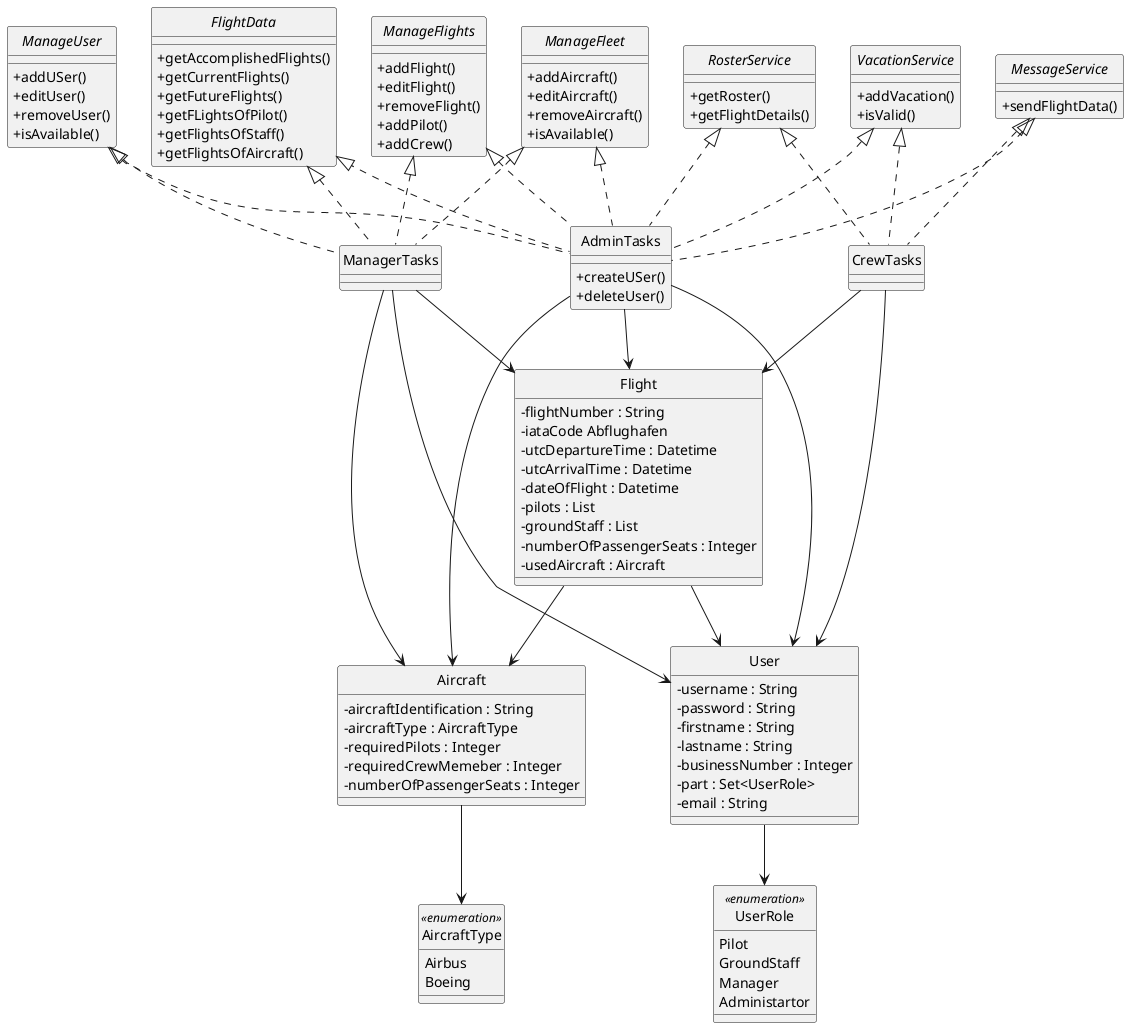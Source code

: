 @startuml
skinparam monochrome true
skinparam classAttributeIconSize 0
skinparam shadowing false
hide circle

class User {
    - username : String
    - password : String
    - firstname : String
    - lastname : String
    - businessNumber : Integer
    - part : Set<UserRole>
    - email : String
}

class UserRole <<enumeration>> {
    Pilot
    GroundStaff
    Manager
    Administartor
}


class Aircraft {
    - aircraftIdentification : String
    - aircraftType : AircraftType
    - requiredPilots : Integer
    - requiredCrewMemeber : Integer
    - numberOfPassengerSeats : Integer
}

class AircraftType <<enumeration>> {
    Airbus
    Boeing
}

class Flight {
    - flightNumber : String
    - iataCode Abflughafen
    - utcDepartureTime : Datetime
    - utcArrivalTime : Datetime
    - dateOfFlight : Datetime
    - pilots : List
    - groundStaff : List
    - numberOfPassengerSeats : Integer
    - usedAircraft : Aircraft
}

interface ManageFlights {
    + addFlight()
    + editFlight()
    + removeFlight()
    + addPilot()
    + addCrew()
}

interface ManageFleet {
    + addAircraft()
    + editAircraft()
    + removeAircraft()
    + isAvailable()
}

interface ManageUser {
    + addUSer()
    + editUser()
    + removeUser()
    + isAvailable()
}

interface FlightData {
    + getAccomplishedFlights()
    + getCurrentFlights()
    + getFutureFlights()
    + getFLightsOfPilot()
    + getFlightsOfStaff()
    + getFlightsOfAircraft()
}

interface RosterService {
    + getRoster()
    + getFlightDetails()
}

interface VacationService {
    + addVacation()
    + isValid()
}

interface MessageService {
    + sendFlightData()
}

class AdminTasks {
    + createUSer()
    + deleteUser()
}



User --> UserRole
Flight --> User
Aircraft --> AircraftType
Flight --> Aircraft

AdminTasks --> Flight
AdminTasks --> Aircraft
AdminTasks --> User
ManagerTasks --> Flight
ManagerTasks --> Aircraft
ManagerTasks --> User
CrewTasks --> Flight
CrewTasks --> User

ManageFlights <|.. AdminTasks
ManageFleet <|.. AdminTasks
ManageUser <|.. AdminTasks
FlightData <|.. AdminTasks
RosterService <|.. AdminTasks
VacationService <|.. AdminTasks
MessageService <|.. AdminTasks
ManageFlights <|.. ManagerTasks
ManageFleet <|.. ManagerTasks
ManageUser <|.. ManagerTasks
FlightData <|.. ManagerTasks
RosterService <|.. CrewTasks
VacationService <|.. CrewTasks
MessageService <|.. CrewTasks

@enduml
